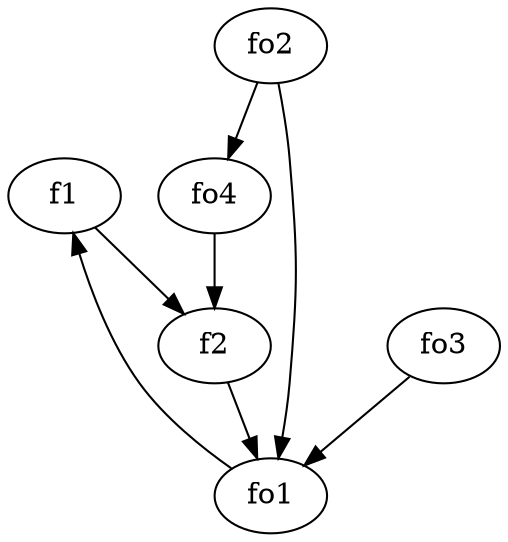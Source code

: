 strict digraph  {
f1;
f2;
fo1;
fo2;
fo3;
fo4;
f1 -> f2  [weight=2];
f2 -> fo1  [weight=2];
fo1 -> f1  [weight=2];
fo2 -> fo1  [weight=2];
fo2 -> fo4  [weight=2];
fo3 -> fo1  [weight=2];
fo4 -> f2  [weight=2];
}
